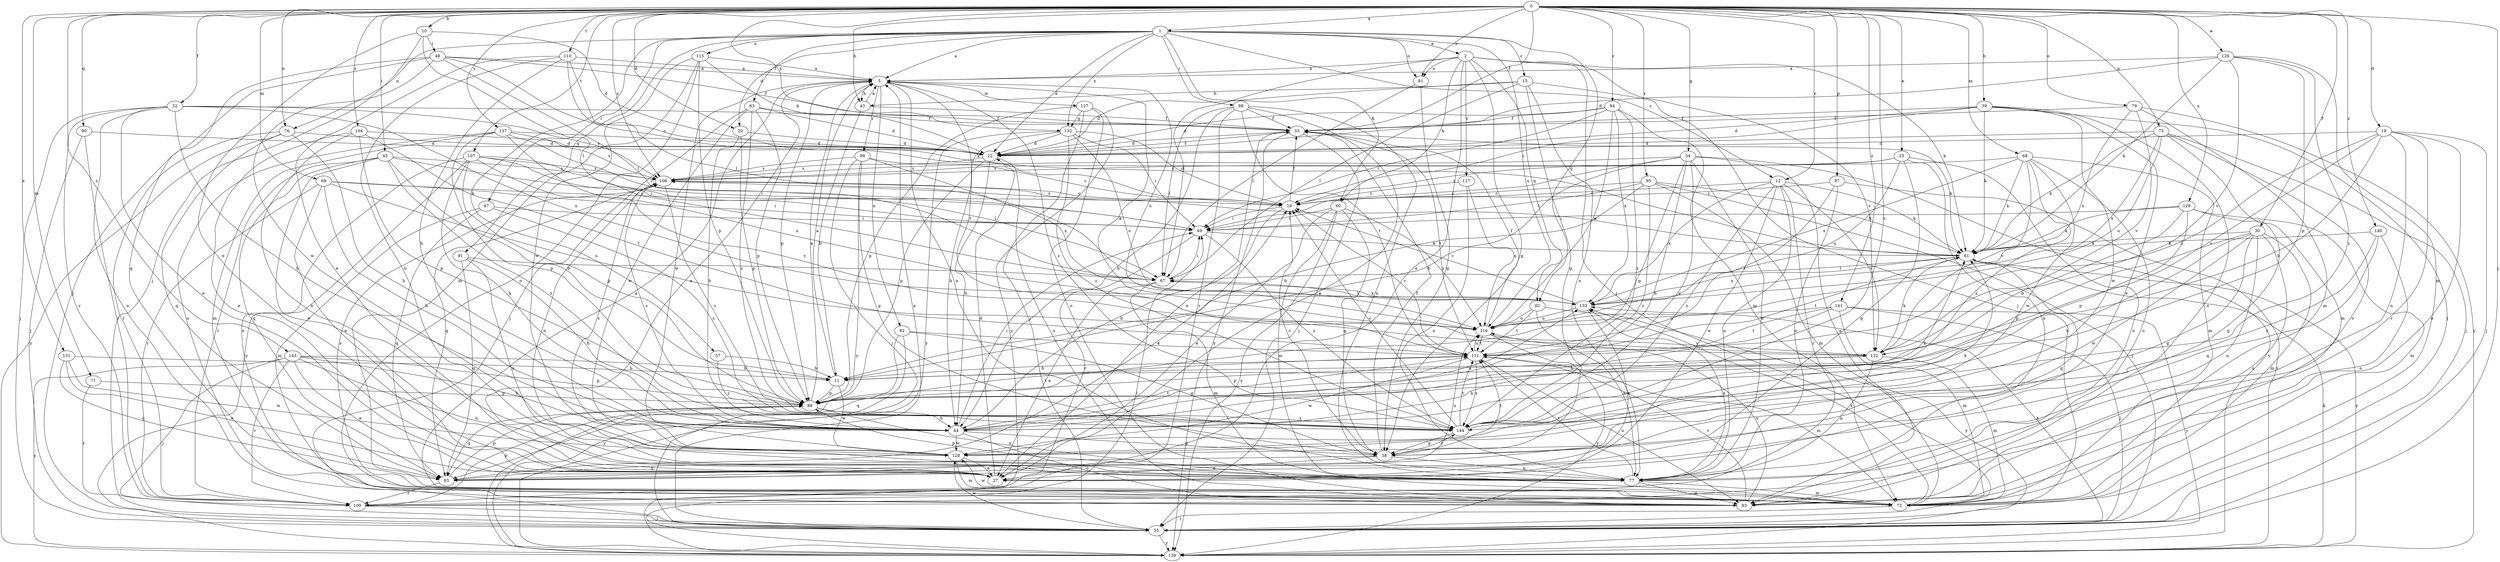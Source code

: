 strict digraph  {
0;
1;
2;
5;
10;
11;
12;
15;
16;
19;
20;
22;
25;
27;
30;
32;
33;
34;
38;
39;
43;
44;
45;
47;
48;
49;
55;
57;
60;
61;
63;
67;
68;
69;
71;
72;
75;
76;
77;
79;
81;
82;
83;
87;
88;
90;
91;
92;
93;
94;
95;
98;
99;
100;
104;
106;
107;
110;
111;
115;
116;
117;
122;
126;
127;
128;
129;
131;
132;
133;
137;
139;
140;
141;
143;
144;
0 -> 1  [label=a];
0 -> 10  [label=b];
0 -> 12  [label=c];
0 -> 19  [label=d];
0 -> 20  [label=d];
0 -> 25  [label=e];
0 -> 30  [label=f];
0 -> 32  [label=f];
0 -> 33  [label=f];
0 -> 34  [label=g];
0 -> 39  [label=h];
0 -> 43  [label=h];
0 -> 45  [label=i];
0 -> 55  [label=j];
0 -> 68  [label=m];
0 -> 69  [label=m];
0 -> 71  [label=m];
0 -> 75  [label=n];
0 -> 76  [label=n];
0 -> 79  [label=o];
0 -> 81  [label=o];
0 -> 87  [label=p];
0 -> 90  [label=q];
0 -> 94  [label=r];
0 -> 95  [label=r];
0 -> 104  [label=s];
0 -> 106  [label=s];
0 -> 107  [label=t];
0 -> 110  [label=t];
0 -> 126  [label=w];
0 -> 129  [label=x];
0 -> 131  [label=x];
0 -> 132  [label=x];
0 -> 137  [label=y];
0 -> 140  [label=z];
0 -> 141  [label=z];
0 -> 143  [label=z];
0 -> 144  [label=z];
1 -> 2  [label=a];
1 -> 5  [label=a];
1 -> 12  [label=c];
1 -> 15  [label=c];
1 -> 20  [label=d];
1 -> 22  [label=d];
1 -> 47  [label=i];
1 -> 57  [label=k];
1 -> 60  [label=k];
1 -> 63  [label=l];
1 -> 76  [label=n];
1 -> 81  [label=o];
1 -> 91  [label=q];
1 -> 92  [label=q];
1 -> 98  [label=r];
1 -> 115  [label=u];
1 -> 116  [label=u];
1 -> 132  [label=x];
2 -> 5  [label=a];
2 -> 27  [label=e];
2 -> 38  [label=g];
2 -> 55  [label=j];
2 -> 60  [label=k];
2 -> 61  [label=k];
2 -> 67  [label=l];
2 -> 81  [label=o];
2 -> 92  [label=q];
2 -> 117  [label=v];
2 -> 122  [label=v];
5 -> 43  [label=h];
5 -> 77  [label=n];
5 -> 82  [label=o];
5 -> 88  [label=p];
5 -> 99  [label=r];
5 -> 111  [label=t];
5 -> 116  [label=u];
5 -> 127  [label=w];
5 -> 128  [label=w];
5 -> 144  [label=z];
10 -> 22  [label=d];
10 -> 27  [label=e];
10 -> 48  [label=i];
10 -> 55  [label=j];
10 -> 67  [label=l];
11 -> 5  [label=a];
11 -> 88  [label=p];
11 -> 128  [label=w];
12 -> 16  [label=c];
12 -> 27  [label=e];
12 -> 61  [label=k];
12 -> 77  [label=n];
12 -> 100  [label=r];
12 -> 122  [label=v];
12 -> 133  [label=x];
12 -> 144  [label=z];
15 -> 22  [label=d];
15 -> 38  [label=g];
15 -> 43  [label=h];
15 -> 55  [label=j];
15 -> 67  [label=l];
15 -> 77  [label=n];
16 -> 33  [label=f];
16 -> 44  [label=h];
16 -> 49  [label=i];
16 -> 106  [label=s];
19 -> 11  [label=b];
19 -> 22  [label=d];
19 -> 55  [label=j];
19 -> 77  [label=n];
19 -> 83  [label=o];
19 -> 100  [label=r];
19 -> 111  [label=t];
19 -> 122  [label=v];
20 -> 22  [label=d];
20 -> 44  [label=h];
20 -> 88  [label=p];
22 -> 33  [label=f];
22 -> 44  [label=h];
22 -> 83  [label=o];
22 -> 88  [label=p];
22 -> 106  [label=s];
25 -> 16  [label=c];
25 -> 77  [label=n];
25 -> 83  [label=o];
25 -> 93  [label=q];
25 -> 106  [label=s];
25 -> 116  [label=u];
27 -> 5  [label=a];
27 -> 22  [label=d];
30 -> 38  [label=g];
30 -> 44  [label=h];
30 -> 61  [label=k];
30 -> 72  [label=m];
30 -> 77  [label=n];
30 -> 83  [label=o];
30 -> 88  [label=p];
30 -> 128  [label=w];
32 -> 27  [label=e];
32 -> 33  [label=f];
32 -> 44  [label=h];
32 -> 55  [label=j];
32 -> 83  [label=o];
32 -> 100  [label=r];
32 -> 106  [label=s];
32 -> 133  [label=x];
33 -> 22  [label=d];
33 -> 27  [label=e];
33 -> 55  [label=j];
33 -> 61  [label=k];
33 -> 111  [label=t];
33 -> 139  [label=y];
34 -> 11  [label=b];
34 -> 44  [label=h];
34 -> 49  [label=i];
34 -> 77  [label=n];
34 -> 83  [label=o];
34 -> 88  [label=p];
34 -> 106  [label=s];
34 -> 139  [label=y];
34 -> 144  [label=z];
38 -> 16  [label=c];
38 -> 27  [label=e];
38 -> 33  [label=f];
38 -> 77  [label=n];
38 -> 93  [label=q];
38 -> 111  [label=t];
38 -> 144  [label=z];
39 -> 16  [label=c];
39 -> 22  [label=d];
39 -> 27  [label=e];
39 -> 33  [label=f];
39 -> 55  [label=j];
39 -> 61  [label=k];
39 -> 83  [label=o];
39 -> 128  [label=w];
43 -> 5  [label=a];
43 -> 11  [label=b];
43 -> 33  [label=f];
44 -> 38  [label=g];
44 -> 49  [label=i];
44 -> 83  [label=o];
44 -> 106  [label=s];
44 -> 111  [label=t];
44 -> 128  [label=w];
44 -> 133  [label=x];
45 -> 11  [label=b];
45 -> 27  [label=e];
45 -> 49  [label=i];
45 -> 93  [label=q];
45 -> 100  [label=r];
45 -> 106  [label=s];
45 -> 144  [label=z];
47 -> 49  [label=i];
47 -> 72  [label=m];
47 -> 93  [label=q];
47 -> 144  [label=z];
48 -> 5  [label=a];
48 -> 16  [label=c];
48 -> 33  [label=f];
48 -> 55  [label=j];
48 -> 67  [label=l];
48 -> 93  [label=q];
48 -> 128  [label=w];
49 -> 61  [label=k];
49 -> 100  [label=r];
49 -> 144  [label=z];
55 -> 5  [label=a];
55 -> 128  [label=w];
55 -> 133  [label=x];
55 -> 139  [label=y];
57 -> 11  [label=b];
57 -> 144  [label=z];
60 -> 27  [label=e];
60 -> 38  [label=g];
60 -> 49  [label=i];
60 -> 72  [label=m];
60 -> 116  [label=u];
60 -> 139  [label=y];
61 -> 67  [label=l];
61 -> 93  [label=q];
61 -> 106  [label=s];
61 -> 111  [label=t];
61 -> 133  [label=x];
61 -> 139  [label=y];
63 -> 22  [label=d];
63 -> 33  [label=f];
63 -> 55  [label=j];
63 -> 88  [label=p];
63 -> 128  [label=w];
63 -> 144  [label=z];
67 -> 27  [label=e];
67 -> 49  [label=i];
67 -> 72  [label=m];
67 -> 133  [label=x];
68 -> 61  [label=k];
68 -> 72  [label=m];
68 -> 83  [label=o];
68 -> 106  [label=s];
68 -> 122  [label=v];
68 -> 128  [label=w];
68 -> 133  [label=x];
68 -> 144  [label=z];
69 -> 16  [label=c];
69 -> 27  [label=e];
69 -> 44  [label=h];
69 -> 49  [label=i];
69 -> 100  [label=r];
69 -> 116  [label=u];
71 -> 88  [label=p];
71 -> 100  [label=r];
72 -> 5  [label=a];
72 -> 55  [label=j];
72 -> 106  [label=s];
72 -> 128  [label=w];
72 -> 133  [label=x];
75 -> 22  [label=d];
75 -> 55  [label=j];
75 -> 61  [label=k];
75 -> 72  [label=m];
75 -> 83  [label=o];
75 -> 116  [label=u];
75 -> 133  [label=x];
76 -> 22  [label=d];
76 -> 44  [label=h];
76 -> 93  [label=q];
76 -> 100  [label=r];
76 -> 139  [label=y];
77 -> 72  [label=m];
77 -> 83  [label=o];
77 -> 88  [label=p];
77 -> 111  [label=t];
77 -> 133  [label=x];
79 -> 33  [label=f];
79 -> 72  [label=m];
79 -> 122  [label=v];
79 -> 133  [label=x];
79 -> 139  [label=y];
81 -> 38  [label=g];
81 -> 67  [label=l];
82 -> 38  [label=g];
82 -> 93  [label=q];
82 -> 111  [label=t];
82 -> 139  [label=y];
83 -> 111  [label=t];
83 -> 116  [label=u];
87 -> 16  [label=c];
87 -> 77  [label=n];
87 -> 111  [label=t];
87 -> 139  [label=y];
88 -> 5  [label=a];
88 -> 44  [label=h];
88 -> 77  [label=n];
88 -> 93  [label=q];
88 -> 111  [label=t];
88 -> 144  [label=z];
90 -> 22  [label=d];
90 -> 55  [label=j];
90 -> 100  [label=r];
91 -> 44  [label=h];
91 -> 67  [label=l];
91 -> 77  [label=n];
91 -> 93  [label=q];
92 -> 77  [label=n];
92 -> 111  [label=t];
92 -> 116  [label=u];
92 -> 139  [label=y];
93 -> 16  [label=c];
93 -> 88  [label=p];
93 -> 100  [label=r];
93 -> 116  [label=u];
94 -> 22  [label=d];
94 -> 33  [label=f];
94 -> 49  [label=i];
94 -> 72  [label=m];
94 -> 116  [label=u];
94 -> 133  [label=x];
94 -> 144  [label=z];
95 -> 11  [label=b];
95 -> 16  [label=c];
95 -> 49  [label=i];
95 -> 55  [label=j];
95 -> 61  [label=k];
95 -> 72  [label=m];
95 -> 144  [label=z];
98 -> 27  [label=e];
98 -> 33  [label=f];
98 -> 44  [label=h];
98 -> 67  [label=l];
98 -> 77  [label=n];
98 -> 100  [label=r];
98 -> 111  [label=t];
99 -> 16  [label=c];
99 -> 38  [label=g];
99 -> 55  [label=j];
99 -> 106  [label=s];
99 -> 133  [label=x];
99 -> 139  [label=y];
100 -> 55  [label=j];
100 -> 88  [label=p];
104 -> 22  [label=d];
104 -> 27  [label=e];
104 -> 77  [label=n];
104 -> 88  [label=p];
104 -> 111  [label=t];
106 -> 16  [label=c];
106 -> 77  [label=n];
106 -> 93  [label=q];
106 -> 144  [label=z];
107 -> 44  [label=h];
107 -> 49  [label=i];
107 -> 67  [label=l];
107 -> 83  [label=o];
107 -> 88  [label=p];
107 -> 106  [label=s];
107 -> 122  [label=v];
107 -> 139  [label=y];
110 -> 5  [label=a];
110 -> 27  [label=e];
110 -> 44  [label=h];
110 -> 61  [label=k];
110 -> 67  [label=l];
110 -> 77  [label=n];
111 -> 11  [label=b];
111 -> 16  [label=c];
111 -> 72  [label=m];
111 -> 83  [label=o];
111 -> 116  [label=u];
111 -> 128  [label=w];
111 -> 144  [label=z];
115 -> 5  [label=a];
115 -> 22  [label=d];
115 -> 72  [label=m];
115 -> 83  [label=o];
115 -> 88  [label=p];
115 -> 128  [label=w];
116 -> 33  [label=f];
116 -> 111  [label=t];
116 -> 122  [label=v];
116 -> 139  [label=y];
117 -> 16  [label=c];
117 -> 77  [label=n];
117 -> 116  [label=u];
122 -> 5  [label=a];
122 -> 44  [label=h];
122 -> 61  [label=k];
122 -> 72  [label=m];
122 -> 77  [label=n];
122 -> 88  [label=p];
126 -> 5  [label=a];
126 -> 22  [label=d];
126 -> 61  [label=k];
126 -> 72  [label=m];
126 -> 88  [label=p];
126 -> 122  [label=v];
126 -> 144  [label=z];
127 -> 55  [label=j];
127 -> 83  [label=o];
127 -> 88  [label=p];
127 -> 139  [label=y];
127 -> 132  [label=g];
128 -> 27  [label=e];
128 -> 61  [label=k];
128 -> 72  [label=m];
128 -> 106  [label=s];
129 -> 11  [label=b];
129 -> 38  [label=g];
129 -> 49  [label=i];
129 -> 61  [label=k];
129 -> 72  [label=m];
129 -> 88  [label=p];
131 -> 11  [label=b];
131 -> 27  [label=e];
131 -> 93  [label=q];
131 -> 128  [label=w];
132 -> 16  [label=c];
132 -> 22  [label=d];
132 -> 44  [label=h];
132 -> 49  [label=i];
132 -> 116  [label=u];
132 -> 139  [label=y];
132 -> 144  [label=z];
133 -> 16  [label=c];
133 -> 27  [label=e];
133 -> 67  [label=l];
133 -> 116  [label=u];
137 -> 22  [label=d];
137 -> 49  [label=i];
137 -> 72  [label=m];
137 -> 83  [label=o];
137 -> 88  [label=p];
137 -> 106  [label=s];
137 -> 116  [label=u];
139 -> 49  [label=i];
139 -> 61  [label=k];
140 -> 61  [label=k];
140 -> 83  [label=o];
140 -> 93  [label=q];
140 -> 144  [label=z];
141 -> 44  [label=h];
141 -> 55  [label=j];
141 -> 72  [label=m];
141 -> 111  [label=t];
141 -> 116  [label=u];
141 -> 139  [label=y];
143 -> 11  [label=b];
143 -> 27  [label=e];
143 -> 44  [label=h];
143 -> 55  [label=j];
143 -> 77  [label=n];
143 -> 88  [label=p];
143 -> 100  [label=r];
143 -> 139  [label=y];
144 -> 16  [label=c];
144 -> 38  [label=g];
144 -> 61  [label=k];
144 -> 111  [label=t];
}

